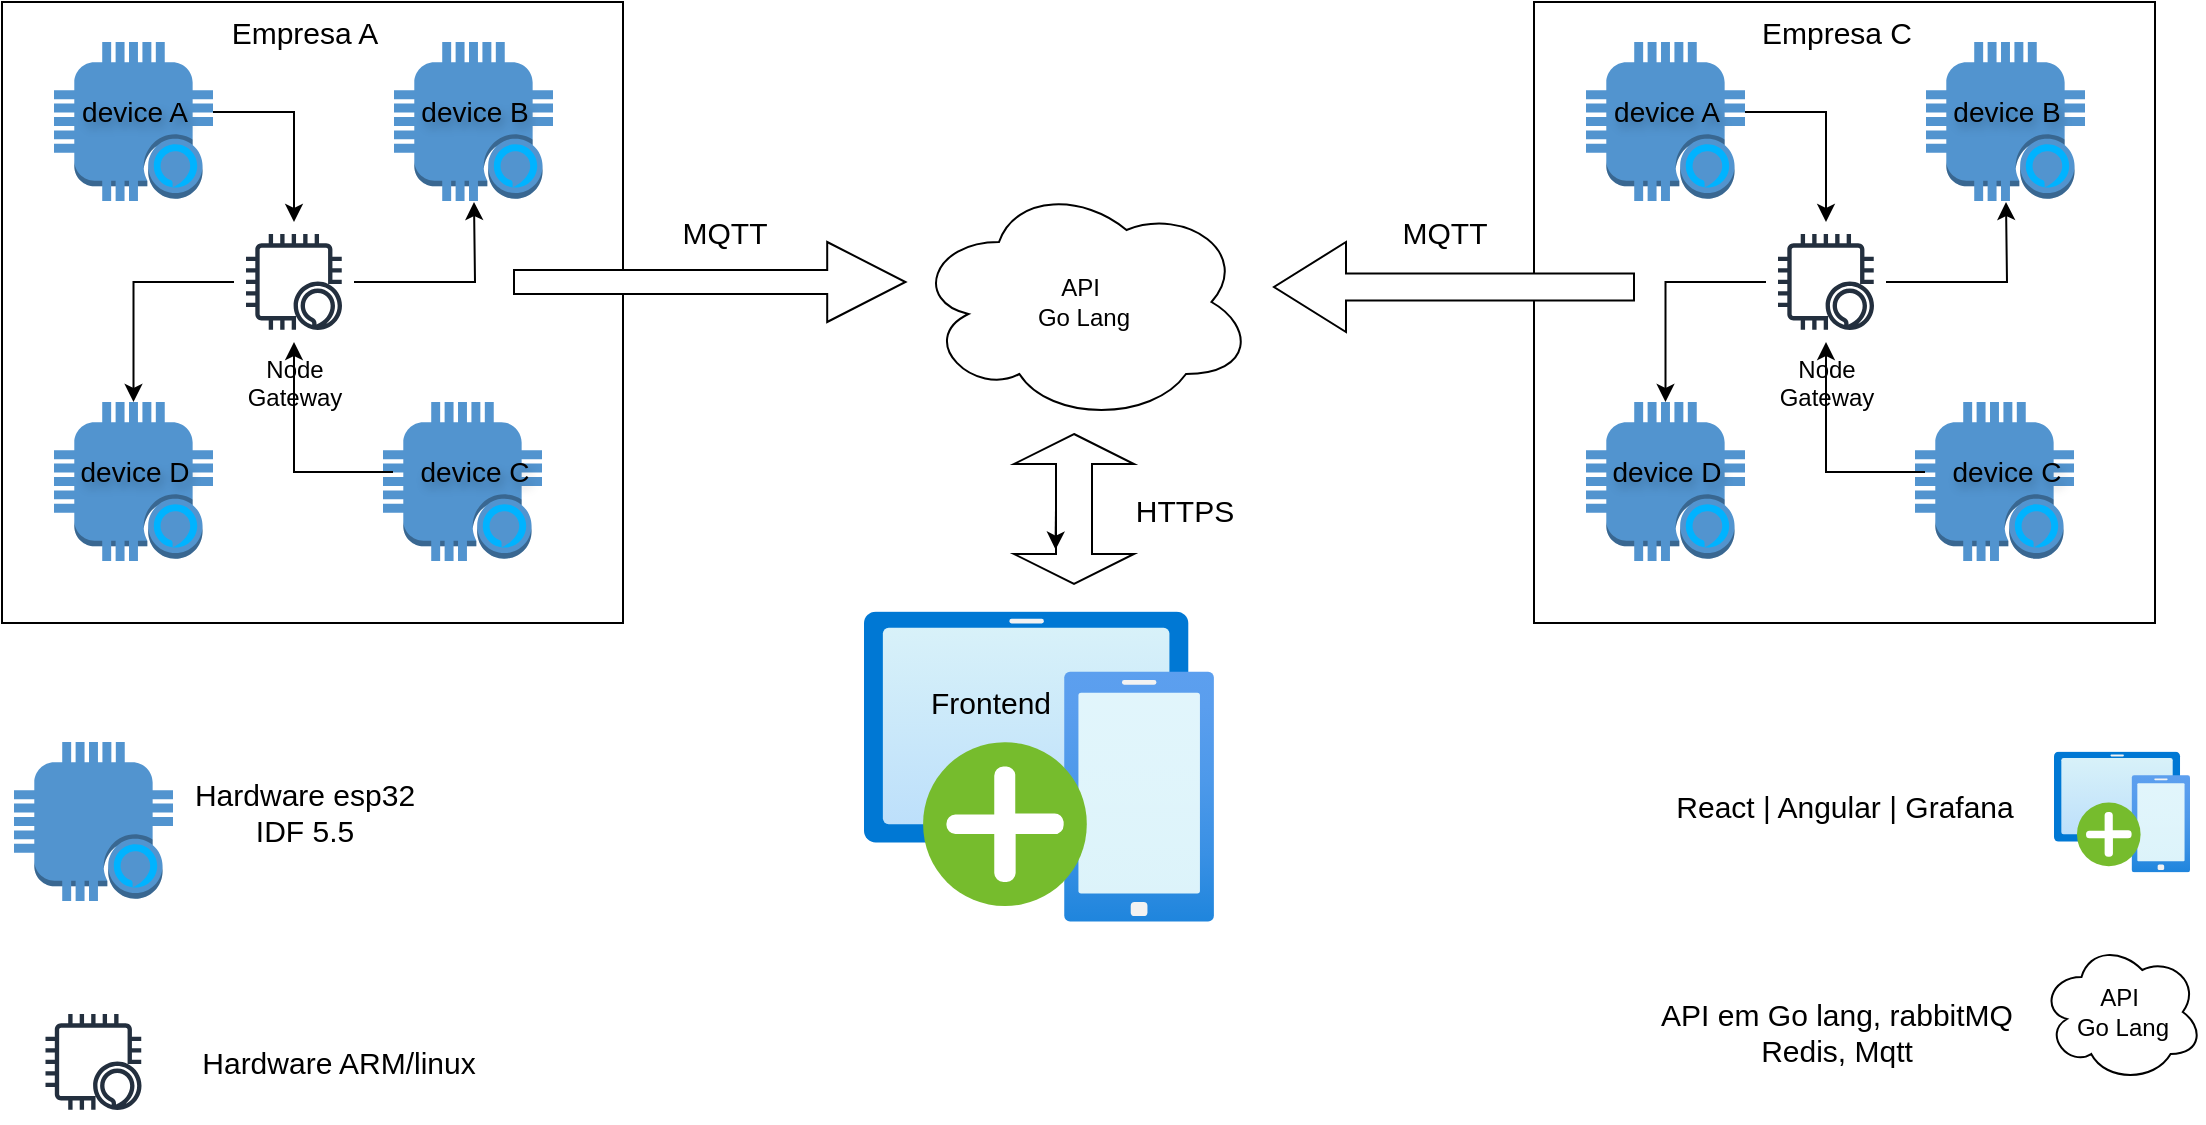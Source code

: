 <mxfile version="28.1.1">
  <diagram name="Página-1" id="H0BG4LNVNIYukBq4Gqit">
    <mxGraphModel grid="1" page="1" gridSize="10" guides="1" tooltips="1" connect="1" arrows="1" fold="1" pageScale="1" pageWidth="583" pageHeight="827" background="none" math="0" shadow="0">
      <root>
        <mxCell id="0" />
        <mxCell id="1" parent="0" />
        <mxCell id="t6gTUN6EhMzDW9SRuxOW-1" value="API&amp;nbsp;&lt;div&gt;Go Lang&lt;/div&gt;" style="ellipse;shape=cloud;whiteSpace=wrap;html=1;" vertex="1" parent="1">
          <mxGeometry x="500" y="250" width="170" height="120" as="geometry" />
        </mxCell>
        <mxCell id="t6gTUN6EhMzDW9SRuxOW-2" value="" style="outlineConnect=0;dashed=0;verticalLabelPosition=bottom;verticalAlign=top;align=center;html=1;shape=mxgraph.aws3.alexa_enabled_device;fillColor=#5294CF;gradientColor=none;textShadow=0;" vertex="1" parent="1">
          <mxGeometry x="70" y="180" width="79.5" height="79.5" as="geometry" />
        </mxCell>
        <mxCell id="t6gTUN6EhMzDW9SRuxOW-4" value="" style="outlineConnect=0;dashed=0;verticalLabelPosition=bottom;verticalAlign=top;align=center;html=1;shape=mxgraph.aws3.alexa_enabled_device;fillColor=#5294CF;gradientColor=none;" vertex="1" parent="1">
          <mxGeometry x="240" y="180" width="79.5" height="79.5" as="geometry" />
        </mxCell>
        <mxCell id="t6gTUN6EhMzDW9SRuxOW-5" value="" style="outlineConnect=0;dashed=0;verticalLabelPosition=bottom;verticalAlign=top;align=center;html=1;shape=mxgraph.aws3.alexa_enabled_device;fillColor=#5294CF;gradientColor=none;" vertex="1" parent="1">
          <mxGeometry x="70" y="360" width="79.5" height="79.5" as="geometry" />
        </mxCell>
        <mxCell id="t6gTUN6EhMzDW9SRuxOW-6" value="" style="outlineConnect=0;dashed=0;verticalLabelPosition=bottom;verticalAlign=top;align=center;html=1;shape=mxgraph.aws3.alexa_enabled_device;fillColor=#5294CF;gradientColor=none;" vertex="1" parent="1">
          <mxGeometry x="234.5" y="360" width="79.5" height="79.5" as="geometry" />
        </mxCell>
        <mxCell id="t6gTUN6EhMzDW9SRuxOW-43" style="edgeStyle=orthogonalEdgeStyle;rounded=0;orthogonalLoop=1;jettySize=auto;html=1;" edge="1" parent="1" source="t6gTUN6EhMzDW9SRuxOW-7" target="t6gTUN6EhMzDW9SRuxOW-5">
          <mxGeometry relative="1" as="geometry" />
        </mxCell>
        <mxCell id="t6gTUN6EhMzDW9SRuxOW-44" style="edgeStyle=orthogonalEdgeStyle;rounded=0;orthogonalLoop=1;jettySize=auto;html=1;" edge="1" parent="1" source="t6gTUN6EhMzDW9SRuxOW-7">
          <mxGeometry relative="1" as="geometry">
            <mxPoint x="280" y="260" as="targetPoint" />
          </mxGeometry>
        </mxCell>
        <mxCell id="t6gTUN6EhMzDW9SRuxOW-7" value="&lt;font style=&quot;color: light-dark(rgb(0, 0, 0), rgb(17, 17, 17));&quot;&gt;Node&lt;/font&gt;&lt;div&gt;&lt;font style=&quot;color: light-dark(rgb(0, 0, 0), rgb(17, 17, 17));&quot;&gt;Gateway&lt;/font&gt;&lt;/div&gt;" style="sketch=0;outlineConnect=0;fontColor=#232F3E;gradientColor=none;strokeColor=#232F3E;fillColor=#ffffff;dashed=0;verticalLabelPosition=bottom;verticalAlign=top;align=center;html=1;fontSize=12;fontStyle=0;aspect=fixed;shape=mxgraph.aws4.resourceIcon;resIcon=mxgraph.aws4.alexa_enabled_device;" vertex="1" parent="1">
          <mxGeometry x="160" y="270" width="60" height="60" as="geometry" />
        </mxCell>
        <mxCell id="t6gTUN6EhMzDW9SRuxOW-42" style="edgeStyle=orthogonalEdgeStyle;rounded=0;orthogonalLoop=1;jettySize=auto;html=1;" edge="1" parent="1" source="t6gTUN6EhMzDW9SRuxOW-22" target="t6gTUN6EhMzDW9SRuxOW-7">
          <mxGeometry relative="1" as="geometry" />
        </mxCell>
        <mxCell id="t6gTUN6EhMzDW9SRuxOW-22" value="&lt;font&gt;device A&lt;/font&gt;" style="text;html=1;align=center;verticalAlign=middle;resizable=0;points=[];autosize=1;strokeColor=none;fillColor=none;fontColor=light-dark(#000000,#111111);textShadow=1;fontSize=14;" vertex="1" parent="1">
          <mxGeometry x="69.5" y="200" width="80" height="30" as="geometry" />
        </mxCell>
        <mxCell id="t6gTUN6EhMzDW9SRuxOW-23" value="&lt;font&gt;device B&lt;/font&gt;" style="text;html=1;align=center;verticalAlign=middle;resizable=0;points=[];autosize=1;strokeColor=none;fillColor=none;fontColor=light-dark(#000000,#111111);textShadow=1;fontSize=14;" vertex="1" parent="1">
          <mxGeometry x="239.75" y="200" width="80" height="30" as="geometry" />
        </mxCell>
        <mxCell id="t6gTUN6EhMzDW9SRuxOW-46" style="edgeStyle=orthogonalEdgeStyle;rounded=0;orthogonalLoop=1;jettySize=auto;html=1;" edge="1" parent="1" source="t6gTUN6EhMzDW9SRuxOW-24" target="t6gTUN6EhMzDW9SRuxOW-7">
          <mxGeometry relative="1" as="geometry" />
        </mxCell>
        <mxCell id="t6gTUN6EhMzDW9SRuxOW-24" value="&lt;font&gt;device C&lt;/font&gt;" style="text;html=1;align=center;verticalAlign=middle;resizable=0;points=[];autosize=1;strokeColor=none;fillColor=none;fontColor=light-dark(#000000,#111111);textShadow=1;fontSize=14;" vertex="1" parent="1">
          <mxGeometry x="239.5" y="380" width="80" height="30" as="geometry" />
        </mxCell>
        <mxCell id="t6gTUN6EhMzDW9SRuxOW-25" value="&lt;font&gt;device D&lt;/font&gt;" style="text;html=1;align=center;verticalAlign=middle;resizable=0;points=[];autosize=1;strokeColor=none;fillColor=none;fontColor=light-dark(#000000,#111111);textShadow=1;fontSize=14;" vertex="1" parent="1">
          <mxGeometry x="70" y="380" width="80" height="30" as="geometry" />
        </mxCell>
        <mxCell id="t6gTUN6EhMzDW9SRuxOW-56" value="" style="whiteSpace=wrap;html=1;aspect=fixed;fontColor=none;noLabel=1;fillColor=none;" vertex="1" parent="1">
          <mxGeometry x="44" y="160" width="310.5" height="310.5" as="geometry" />
        </mxCell>
        <mxCell id="t6gTUN6EhMzDW9SRuxOW-57" value="Empresa A" style="text;html=1;align=center;verticalAlign=middle;resizable=0;points=[];autosize=1;strokeColor=none;fillColor=none;fontSize=15;" vertex="1" parent="1">
          <mxGeometry x="144.5" y="160" width="100" height="30" as="geometry" />
        </mxCell>
        <mxCell id="t6gTUN6EhMzDW9SRuxOW-73" value="" style="outlineConnect=0;dashed=0;verticalLabelPosition=bottom;verticalAlign=top;align=center;html=1;shape=mxgraph.aws3.alexa_enabled_device;fillColor=#5294CF;gradientColor=none;textShadow=0;" vertex="1" parent="1">
          <mxGeometry x="836" y="180" width="79.5" height="79.5" as="geometry" />
        </mxCell>
        <mxCell id="t6gTUN6EhMzDW9SRuxOW-74" value="" style="outlineConnect=0;dashed=0;verticalLabelPosition=bottom;verticalAlign=top;align=center;html=1;shape=mxgraph.aws3.alexa_enabled_device;fillColor=#5294CF;gradientColor=none;" vertex="1" parent="1">
          <mxGeometry x="1006" y="180" width="79.5" height="79.5" as="geometry" />
        </mxCell>
        <mxCell id="t6gTUN6EhMzDW9SRuxOW-75" value="" style="outlineConnect=0;dashed=0;verticalLabelPosition=bottom;verticalAlign=top;align=center;html=1;shape=mxgraph.aws3.alexa_enabled_device;fillColor=#5294CF;gradientColor=none;" vertex="1" parent="1">
          <mxGeometry x="836" y="360" width="79.5" height="79.5" as="geometry" />
        </mxCell>
        <mxCell id="t6gTUN6EhMzDW9SRuxOW-76" value="" style="outlineConnect=0;dashed=0;verticalLabelPosition=bottom;verticalAlign=top;align=center;html=1;shape=mxgraph.aws3.alexa_enabled_device;fillColor=#5294CF;gradientColor=none;" vertex="1" parent="1">
          <mxGeometry x="1000.5" y="360" width="79.5" height="79.5" as="geometry" />
        </mxCell>
        <mxCell id="t6gTUN6EhMzDW9SRuxOW-77" style="edgeStyle=orthogonalEdgeStyle;rounded=0;orthogonalLoop=1;jettySize=auto;html=1;" edge="1" parent="1" source="t6gTUN6EhMzDW9SRuxOW-79" target="t6gTUN6EhMzDW9SRuxOW-75">
          <mxGeometry relative="1" as="geometry" />
        </mxCell>
        <mxCell id="t6gTUN6EhMzDW9SRuxOW-78" style="edgeStyle=orthogonalEdgeStyle;rounded=0;orthogonalLoop=1;jettySize=auto;html=1;" edge="1" parent="1" source="t6gTUN6EhMzDW9SRuxOW-79">
          <mxGeometry relative="1" as="geometry">
            <mxPoint x="1046" y="260" as="targetPoint" />
          </mxGeometry>
        </mxCell>
        <mxCell id="t6gTUN6EhMzDW9SRuxOW-79" value="&lt;font style=&quot;color: light-dark(rgb(0, 0, 0), rgb(17, 17, 17));&quot;&gt;Node&lt;/font&gt;&lt;div&gt;&lt;font style=&quot;color: light-dark(rgb(0, 0, 0), rgb(17, 17, 17));&quot;&gt;Gateway&lt;/font&gt;&lt;/div&gt;" style="sketch=0;outlineConnect=0;fontColor=#232F3E;gradientColor=none;strokeColor=#232F3E;fillColor=#ffffff;dashed=0;verticalLabelPosition=bottom;verticalAlign=top;align=center;html=1;fontSize=12;fontStyle=0;aspect=fixed;shape=mxgraph.aws4.resourceIcon;resIcon=mxgraph.aws4.alexa_enabled_device;" vertex="1" parent="1">
          <mxGeometry x="926" y="270" width="60" height="60" as="geometry" />
        </mxCell>
        <mxCell id="t6gTUN6EhMzDW9SRuxOW-80" style="edgeStyle=orthogonalEdgeStyle;rounded=0;orthogonalLoop=1;jettySize=auto;html=1;" edge="1" parent="1" source="t6gTUN6EhMzDW9SRuxOW-81" target="t6gTUN6EhMzDW9SRuxOW-79">
          <mxGeometry relative="1" as="geometry" />
        </mxCell>
        <mxCell id="t6gTUN6EhMzDW9SRuxOW-81" value="&lt;font&gt;device A&lt;/font&gt;" style="text;html=1;align=center;verticalAlign=middle;resizable=0;points=[];autosize=1;strokeColor=none;fillColor=none;fontColor=light-dark(#000000,#111111);textShadow=1;fontSize=14;" vertex="1" parent="1">
          <mxGeometry x="835.5" y="200" width="80" height="30" as="geometry" />
        </mxCell>
        <mxCell id="t6gTUN6EhMzDW9SRuxOW-82" value="&lt;font&gt;device B&lt;/font&gt;" style="text;html=1;align=center;verticalAlign=middle;resizable=0;points=[];autosize=1;strokeColor=none;fillColor=none;fontColor=light-dark(#000000,#111111);textShadow=1;fontSize=14;" vertex="1" parent="1">
          <mxGeometry x="1005.75" y="200" width="80" height="30" as="geometry" />
        </mxCell>
        <mxCell id="t6gTUN6EhMzDW9SRuxOW-83" style="edgeStyle=orthogonalEdgeStyle;rounded=0;orthogonalLoop=1;jettySize=auto;html=1;" edge="1" parent="1" source="t6gTUN6EhMzDW9SRuxOW-84" target="t6gTUN6EhMzDW9SRuxOW-79">
          <mxGeometry relative="1" as="geometry" />
        </mxCell>
        <mxCell id="t6gTUN6EhMzDW9SRuxOW-84" value="&lt;font&gt;device C&lt;/font&gt;" style="text;html=1;align=center;verticalAlign=middle;resizable=0;points=[];autosize=1;strokeColor=none;fillColor=none;fontColor=light-dark(#000000,#111111);textShadow=1;fontSize=14;" vertex="1" parent="1">
          <mxGeometry x="1005.5" y="380" width="80" height="30" as="geometry" />
        </mxCell>
        <mxCell id="t6gTUN6EhMzDW9SRuxOW-85" value="&lt;font&gt;device D&lt;/font&gt;" style="text;html=1;align=center;verticalAlign=middle;resizable=0;points=[];autosize=1;strokeColor=none;fillColor=none;fontColor=light-dark(#000000,#111111);textShadow=1;fontSize=14;" vertex="1" parent="1">
          <mxGeometry x="836" y="380" width="80" height="30" as="geometry" />
        </mxCell>
        <mxCell id="t6gTUN6EhMzDW9SRuxOW-86" value="" style="whiteSpace=wrap;html=1;aspect=fixed;fontColor=none;noLabel=1;fillColor=none;" vertex="1" parent="1">
          <mxGeometry x="810" y="160" width="310.5" height="310.5" as="geometry" />
        </mxCell>
        <mxCell id="t6gTUN6EhMzDW9SRuxOW-87" value="Empresa C" style="text;html=1;align=center;verticalAlign=middle;resizable=0;points=[];autosize=1;strokeColor=none;fillColor=none;fontSize=15;" vertex="1" parent="1">
          <mxGeometry x="910.5" y="160" width="100" height="30" as="geometry" />
        </mxCell>
        <mxCell id="t6gTUN6EhMzDW9SRuxOW-90" value="" style="shape=singleArrow;whiteSpace=wrap;html=1;" vertex="1" parent="1">
          <mxGeometry x="300" y="280" width="195.75" height="40" as="geometry" />
        </mxCell>
        <mxCell id="t6gTUN6EhMzDW9SRuxOW-91" value="" style="shape=singleArrow;direction=west;whiteSpace=wrap;html=1;" vertex="1" parent="1">
          <mxGeometry x="680" y="280" width="180" height="45" as="geometry" />
        </mxCell>
        <mxCell id="t6gTUN6EhMzDW9SRuxOW-95" value="MQTT" style="text;html=1;align=center;verticalAlign=middle;resizable=0;points=[];autosize=1;strokeColor=none;fillColor=none;fontSize=15;" vertex="1" parent="1">
          <mxGeometry x="370" y="259.5" width="70" height="30" as="geometry" />
        </mxCell>
        <mxCell id="t6gTUN6EhMzDW9SRuxOW-96" value="MQTT" style="text;html=1;align=center;verticalAlign=middle;resizable=0;points=[];autosize=1;strokeColor=none;fillColor=none;fontSize=15;" vertex="1" parent="1">
          <mxGeometry x="730" y="259.5" width="70" height="30" as="geometry" />
        </mxCell>
        <mxCell id="t6gTUN6EhMzDW9SRuxOW-97" value="" style="outlineConnect=0;dashed=0;verticalLabelPosition=bottom;verticalAlign=top;align=center;html=1;shape=mxgraph.aws3.alexa_enabled_device;fillColor=#5294CF;gradientColor=none;" vertex="1" parent="1">
          <mxGeometry x="50" y="530" width="79.5" height="79.5" as="geometry" />
        </mxCell>
        <mxCell id="t6gTUN6EhMzDW9SRuxOW-98" value="Hardware esp32&lt;div&gt;IDF 5.5&lt;/div&gt;" style="text;html=1;align=center;verticalAlign=middle;resizable=0;points=[];autosize=1;strokeColor=none;fillColor=none;fontSize=15;" vertex="1" parent="1">
          <mxGeometry x="129.5" y="540" width="130" height="50" as="geometry" />
        </mxCell>
        <mxCell id="t6gTUN6EhMzDW9SRuxOW-99" value="" style="sketch=0;outlineConnect=0;fontColor=#232F3E;gradientColor=none;strokeColor=#232F3E;fillColor=#ffffff;dashed=0;verticalLabelPosition=bottom;verticalAlign=top;align=center;html=1;fontSize=12;fontStyle=0;aspect=fixed;shape=mxgraph.aws4.resourceIcon;resIcon=mxgraph.aws4.alexa_enabled_device;" vertex="1" parent="1">
          <mxGeometry x="59.75" y="660" width="60" height="60" as="geometry" />
        </mxCell>
        <mxCell id="t6gTUN6EhMzDW9SRuxOW-100" value="Hardware ARM/linux" style="text;html=1;align=center;verticalAlign=middle;resizable=0;points=[];autosize=1;strokeColor=none;fillColor=none;fontSize=15;" vertex="1" parent="1">
          <mxGeometry x="132" y="675" width="160" height="30" as="geometry" />
        </mxCell>
        <mxCell id="t6gTUN6EhMzDW9SRuxOW-102" value="" style="image;aspect=fixed;html=1;points=[];align=center;fontSize=12;image=img/lib/azure2/intune/Device_Enrollment.svg;" vertex="1" parent="1">
          <mxGeometry x="475" y="464.59" width="174.97" height="155.41" as="geometry" />
        </mxCell>
        <mxCell id="t6gTUN6EhMzDW9SRuxOW-103" value="Frontend" style="text;html=1;align=center;verticalAlign=middle;resizable=0;points=[];autosize=1;strokeColor=none;fillColor=none;fontSize=15;fontColor=light-dark(#000000,#007FFF);" vertex="1" parent="1">
          <mxGeometry x="498" y="494.59" width="80" height="30" as="geometry" />
        </mxCell>
        <mxCell id="t6gTUN6EhMzDW9SRuxOW-106" value="" style="shape=doubleArrow;direction=south;whiteSpace=wrap;html=1;" vertex="1" parent="1">
          <mxGeometry x="550" y="376" width="60" height="75" as="geometry" />
        </mxCell>
        <mxCell id="t6gTUN6EhMzDW9SRuxOW-107" style="edgeStyle=orthogonalEdgeStyle;rounded=0;orthogonalLoop=1;jettySize=auto;html=1;exitX=0;exitY=0;exitDx=37.5;exitDy=39;exitPerimeter=0;entryX=0.771;entryY=0.654;entryDx=0;entryDy=0;entryPerimeter=0;" edge="1" parent="1" source="t6gTUN6EhMzDW9SRuxOW-106" target="t6gTUN6EhMzDW9SRuxOW-106">
          <mxGeometry relative="1" as="geometry" />
        </mxCell>
        <mxCell id="t6gTUN6EhMzDW9SRuxOW-108" value="HTTPS" style="text;html=1;align=center;verticalAlign=middle;resizable=0;points=[];autosize=1;strokeColor=none;fillColor=none;fontSize=15;" vertex="1" parent="1">
          <mxGeometry x="600" y="399" width="70" height="30" as="geometry" />
        </mxCell>
        <mxCell id="t6gTUN6EhMzDW9SRuxOW-110" value="" style="image;aspect=fixed;html=1;points=[];align=center;fontSize=12;image=img/lib/azure2/intune/Device_Enrollment.svg;" vertex="1" parent="1">
          <mxGeometry x="1070" y="534.8" width="68" height="60.4" as="geometry" />
        </mxCell>
        <mxCell id="t6gTUN6EhMzDW9SRuxOW-111" value="React | Angular | Grafana" style="text;html=1;align=center;verticalAlign=middle;resizable=0;points=[];autosize=1;strokeColor=none;fillColor=none;fontSize=15;" vertex="1" parent="1">
          <mxGeometry x="870.25" y="547.3" width="190" height="30" as="geometry" />
        </mxCell>
        <mxCell id="t6gTUN6EhMzDW9SRuxOW-112" value="API&amp;nbsp;&lt;div&gt;Go Lang&lt;/div&gt;" style="ellipse;shape=cloud;whiteSpace=wrap;html=1;" vertex="1" parent="1">
          <mxGeometry x="1063.5" y="630" width="81" height="70" as="geometry" />
        </mxCell>
        <mxCell id="t6gTUN6EhMzDW9SRuxOW-113" value="API em Go lang, rabbitMQ&lt;div&gt;Redis, Mqtt&lt;/div&gt;" style="text;html=1;align=center;verticalAlign=middle;resizable=0;points=[];autosize=1;strokeColor=none;fillColor=none;fontSize=15;" vertex="1" parent="1">
          <mxGeometry x="860.5" y="650" width="200" height="50" as="geometry" />
        </mxCell>
      </root>
    </mxGraphModel>
  </diagram>
</mxfile>

